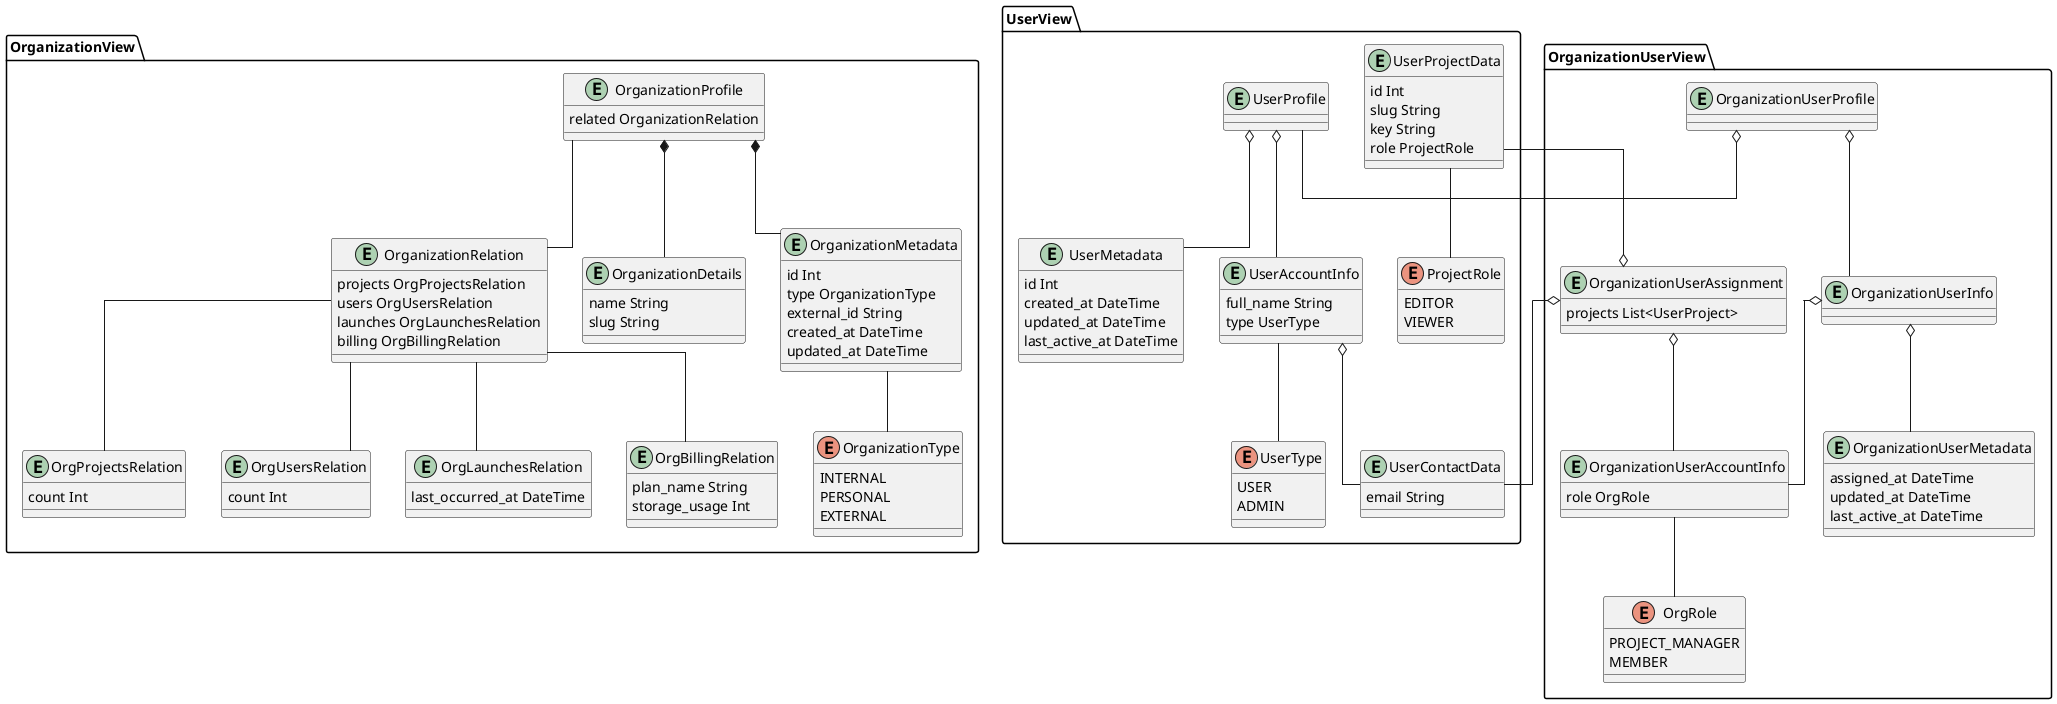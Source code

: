 ---
stoplight-id: dp15zhxks2i84
---

@startuml organizational-entities

skinparam linetype ortho

package OrganizationView {
  
  entity OrganizationProfile {
    related OrganizationRelation
  }
  
  entity OrganizationDetails {
    name String
    slug String
  }
  OrganizationProfile *-- OrganizationDetails

  entity OrganizationMetadata {
    id Int
    type OrganizationType
    external_id String
    created_at DateTime
    updated_at DateTime
  }
  OrganizationProfile *-- OrganizationMetadata

  entity OrganizationRelation {
    projects OrgProjectsRelation
    users OrgUsersRelation
    launches OrgLaunchesRelation
    billing OrgBillingRelation
  }
  OrganizationRelation -up- OrganizationProfile

  entity OrgProjectsRelation {
    count Int
  }
  OrgProjectsRelation -up- OrganizationRelation

  entity OrgUsersRelation {
    count Int
  }
  OrgUsersRelation -up- OrganizationRelation

  entity OrgLaunchesRelation {
    last_occurred_at DateTime
  }
  OrgLaunchesRelation -up- OrganizationRelation

  entity OrgBillingRelation {
    plan_name String
    storage_usage Int
  }
  OrgBillingRelation -up- OrganizationRelation

  enum OrganizationType {
    INTERNAL
    PERSONAL
    EXTERNAL
  }
  OrganizationMetadata -- OrganizationType
}

package OrganizationUserView {
  entity OrganizationUserProfile
  entity OrganizationUserInfo
  OrganizationUserInfo -up-o OrganizationUserProfile

  entity OrganizationUserAssignment {
    projects List<UserProject>
  }

  entity OrganizationUserAccountInfo {
    role OrgRole
  }
  OrganizationUserAccountInfo -up-o OrganizationUserInfo
  OrganizationUserAccountInfo -up-o OrganizationUserAssignment

  enum OrgRole {
    PROJECT_MANAGER
    MEMBER
  }
  OrgRole -up- OrganizationUserAccountInfo

  entity OrganizationUserMetadata {
    assigned_at DateTime
    updated_at DateTime
    last_active_at DateTime
  }
  OrganizationUserMetadata -up-o OrganizationUserInfo
}

package UserView {
  entity UserProfile
  UserProfile --o OrganizationUserProfile

  entity UserAccountInfo {
    full_name String
    type UserType
  }
  UserAccountInfo -up-o UserProfile

  entity UserContactData {
    email String
  }
  UserContactData -up-o UserAccountInfo
  UserContactData -up-o OrganizationUserAssignment
 
  entity UserMetadata {
    id Int
    created_at DateTime
    updated_at DateTime
    last_active_at DateTime
  }
  UserMetadata -up-o UserProfile

  enum UserType {
    USER
    ADMIN
  }
  UserType -up- UserAccountInfo

  entity UserProjectData {
    id Int
    slug String
    key String
    role ProjectRole
  }
  UserProjectData -up-o OrganizationUserAssignment

  enum ProjectRole {
    EDITOR
    VIEWER
  }
  ProjectRole -up- UserProjectData
}

@enduml